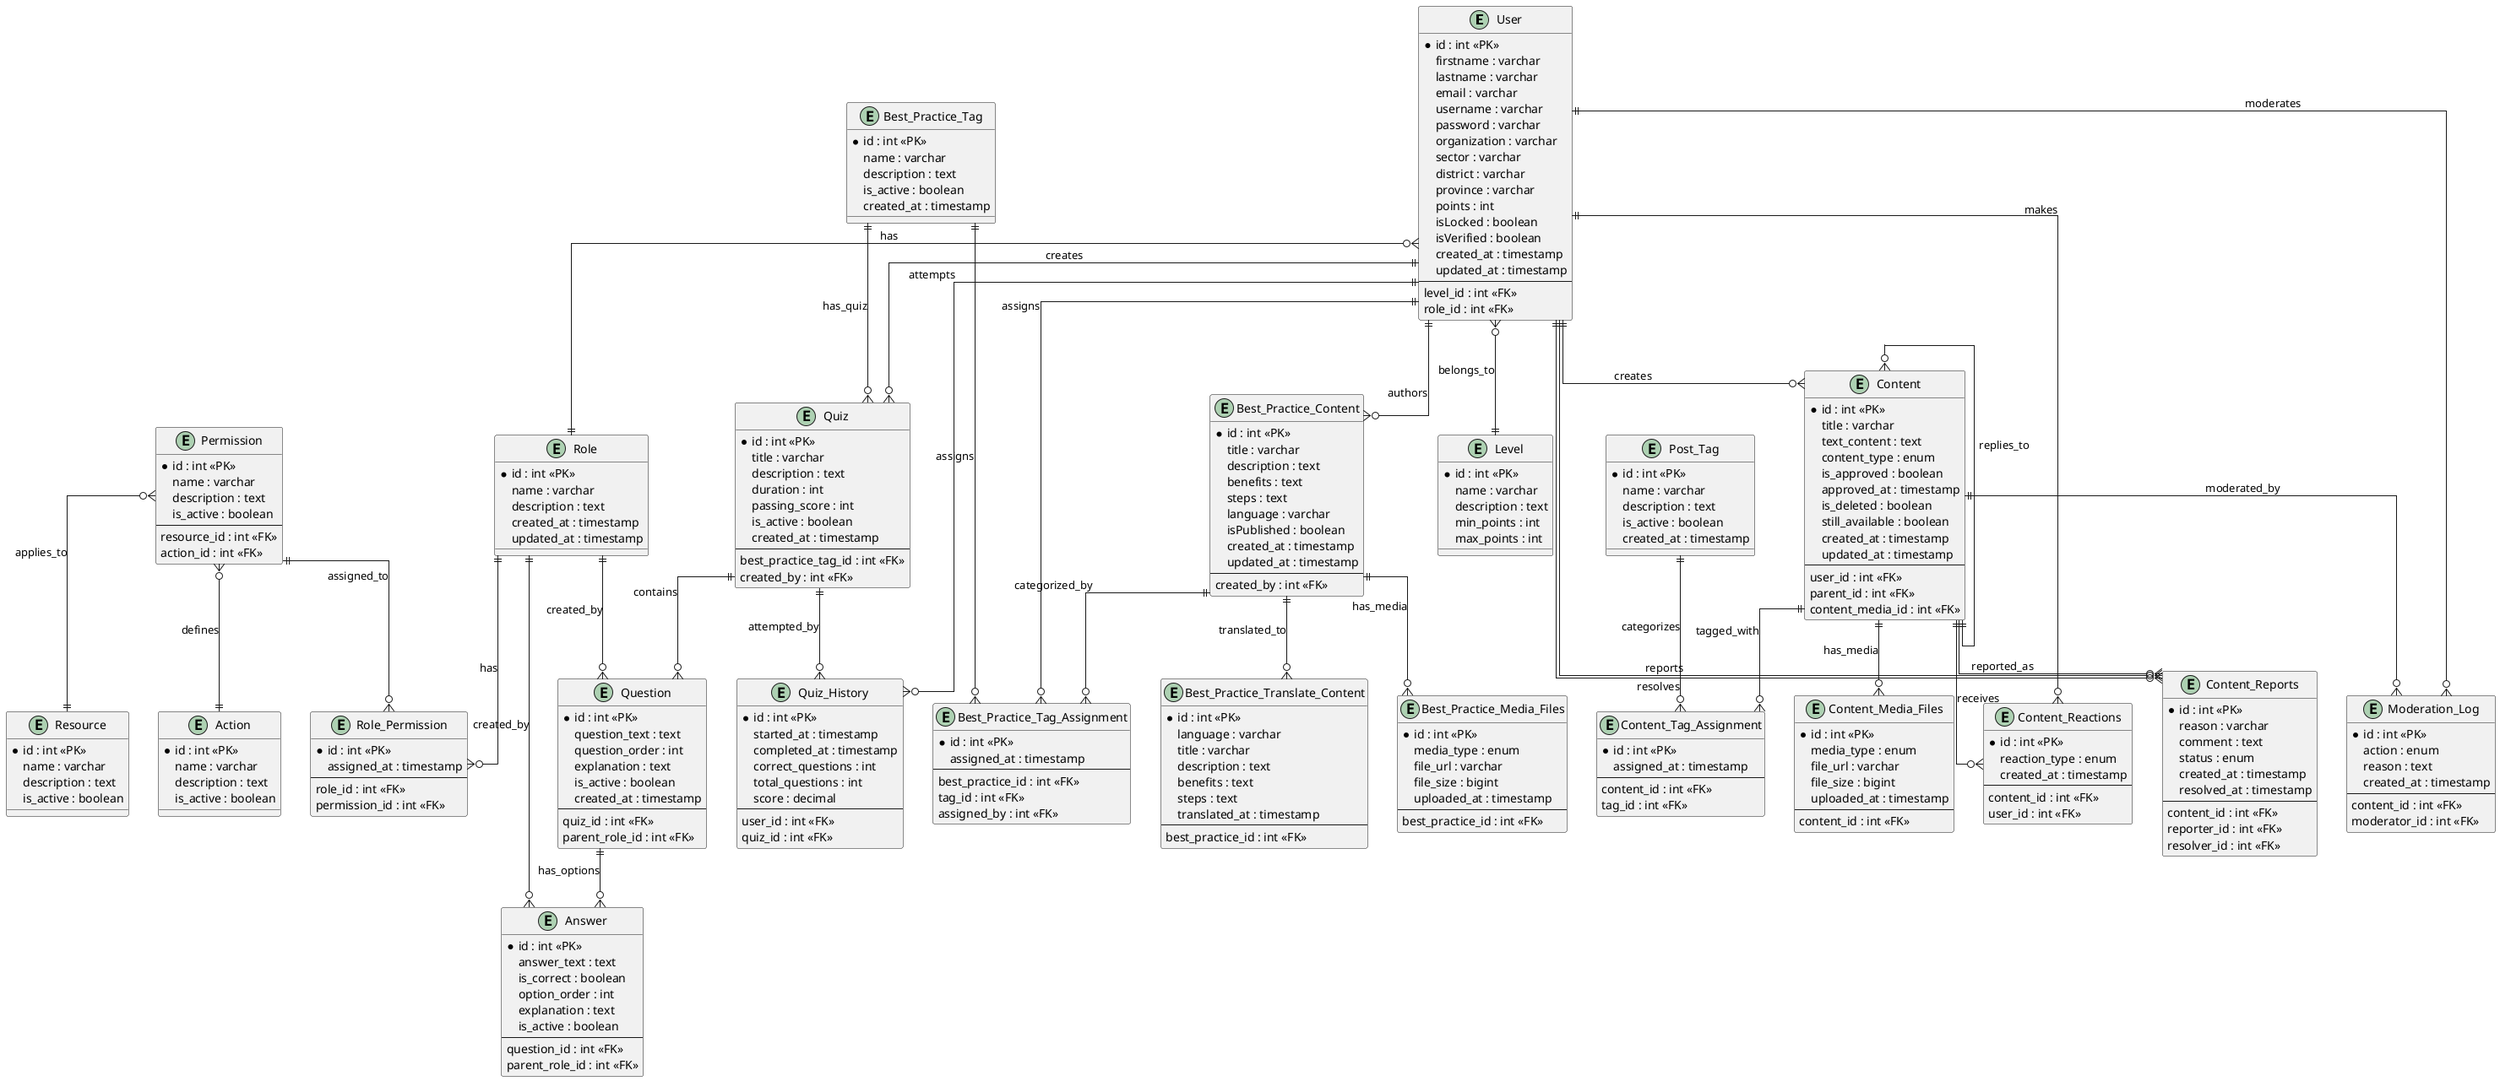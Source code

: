 @startuml
' General settings for cleaner diagrams
skinparam handwritten false
skinparam monochrome false
skinparam shadowing false
skinparam linetype ortho

' Core User Management Entities
entity "User" {
  *id : int <<PK>>
  firstname : varchar
  lastname : varchar
  email : varchar
  username : varchar
  password : varchar
  organization : varchar
  sector : varchar
  district : varchar
  province : varchar
  points : int
  isLocked : boolean
  isVerified : boolean
  created_at : timestamp
  updated_at : timestamp
  --
  level_id : int <<FK>>
  role_id : int <<FK>>
}

entity "Role" {
  *id : int <<PK>>
  name : varchar
  description : text
  created_at : timestamp
  updated_at : timestamp
}

entity "Permission" {
  *id : int <<PK>>
  name : varchar
  description : text
  is_active : boolean
  --
  resource_id : int <<FK>>
  action_id : int <<FK>>
}

entity "Role_Permission" {
  *id : int <<PK>>
  assigned_at : timestamp
  --
  role_id : int <<FK>>
  permission_id : int <<FK>>
}

entity "Resource" {
  *id : int <<PK>>
  name : varchar
  description : text
  is_active : boolean
}

entity "Action" {
  *id : int <<PK>>
  name : varchar
  description : text
  is_active : boolean
}

entity "Level" {
  *id : int <<PK>>
  name : varchar
  description : text
  min_points : int
  max_points : int
}

' Content Management Entities
entity "Content" {
  *id : int <<PK>>
  title : varchar
  text_content : text
  content_type : enum
  is_approved : boolean
  approved_at : timestamp
  is_deleted : boolean
  still_available : boolean
  created_at : timestamp
  updated_at : timestamp
  --
  user_id : int <<FK>>
  parent_id : int <<FK>>
  content_media_id : int <<FK>>
}

entity "Content_Media_Files" {
  *id : int <<PK>>
  media_type : enum
  file_url : varchar
  file_size : bigint
  uploaded_at : timestamp
  --
  content_id : int <<FK>>
}

entity "Post_Tag" {
  *id : int <<PK>>
  name : varchar
  description : text
  is_active : boolean
  created_at : timestamp
}

entity "Content_Tag_Assignment" {
  *id : int <<PK>>
  assigned_at : timestamp
  --
  content_id : int <<FK>>
  tag_id : int <<FK>>
}

entity "Content_Reactions" {
  *id : int <<PK>>
  reaction_type : enum
  created_at : timestamp
  --
  content_id : int <<FK>>
  user_id : int <<FK>>
}

entity "Content_Reports" {
  *id : int <<PK>>
  reason : varchar
  comment : text
  status : enum
  created_at : timestamp
  resolved_at : timestamp
  --
  content_id : int <<FK>>
  reporter_id : int <<FK>>
  resolver_id : int <<FK>>
}

entity "Moderation_Log" {
  *id : int <<PK>>
  action : enum
  reason : text
  created_at : timestamp
  --
  content_id : int <<FK>>
  moderator_id : int <<FK>>
}

' Best Practices Entities
entity "Best_Practice_Content" {
  *id : int <<PK>>
  title : varchar
  description : text
  benefits : text
  steps : text
  language : varchar
  isPublished : boolean
  created_at : timestamp
  updated_at : timestamp
  --
  created_by : int <<FK>>
}

entity "Best_Practice_Translate_Content" {
  *id : int <<PK>>
  language : varchar
  title : varchar
  description : text
  benefits : text
  steps : text
  translated_at : timestamp
  --
  best_practice_id : int <<FK>>
}

entity "Best_Practice_Tag" {
  *id : int <<PK>>
  name : varchar
  description : text
  is_active : boolean
  created_at : timestamp
}

entity "Best_Practice_Tag_Assignment" {
  *id : int <<PK>>
  assigned_at : timestamp
  --
  best_practice_id : int <<FK>>
  tag_id : int <<FK>>
  assigned_by : int <<FK>>
}

entity "Best_Practice_Media_Files" {
  *id : int <<PK>>
  media_type : enum
  file_url : varchar
  file_size : bigint
  uploaded_at : timestamp
  --
  best_practice_id : int <<FK>>
}

' Quiz Entities
entity "Quiz" {
  *id : int <<PK>>
  title : varchar
  description : text
  duration : int
  passing_score : int
  is_active : boolean
  created_at : timestamp
  --
  best_practice_tag_id : int <<FK>>
  created_by : int <<FK>>
}

entity "Question" {
  *id : int <<PK>>
  question_text : text
  question_order : int
  explanation : text
  is_active : boolean
  created_at : timestamp
  --
  quiz_id : int <<FK>>
  parent_role_id : int <<FK>>
}

entity "Answer" {
  *id : int <<PK>>
  answer_text : text
  is_correct : boolean
  option_order : int
  explanation : text
  is_active : boolean
  --
  question_id : int <<FK>>
  parent_role_id : int <<FK>>
}

entity "Quiz_History" {
  *id : int <<PK>>
  started_at : timestamp
  completed_at : timestamp
  correct_questions : int
  total_questions : int
  score : decimal
  --
  user_id : int <<FK>>
  quiz_id : int <<FK>>
}

' Relationships - User Management
User }o--|| Role : has
User }o--|| Level : belongs_to
Role ||--o{ Role_Permission : has
Permission ||--o{ Role_Permission : assigned_to
Permission }o--|| Resource : applies_to
Permission }o--|| Action : defines
User ||--o{ Content : creates
User ||--o{ Best_Practice_Content : authors

' Relationships - Content Management
Content }o--|| Content : replies_to
Content ||--o{ Content_Media_Files : has_media
Content ||--o{ Content_Tag_Assignment : tagged_with
Post_Tag ||--o{ Content_Tag_Assignment : categorizes
Content ||--o{ Content_Reactions : receives
User ||--o{ Content_Reactions : makes
Content ||--o{ Content_Reports : reported_as
User ||--o{ Content_Reports : reports
User ||--o{ Content_Reports : resolves
Content ||--o{ Moderation_Log : moderated_by
User ||--o{ Moderation_Log : moderates

' Relationships - Best Practices
Best_Practice_Content ||--o{ Best_Practice_Translate_Content : translated_to
Best_Practice_Content ||--o{ Best_Practice_Tag_Assignment : categorized_by
Best_Practice_Tag ||--o{ Best_Practice_Tag_Assignment : assigns
User ||--o{ Best_Practice_Tag_Assignment : assigns
Best_Practice_Content ||--o{ Best_Practice_Media_Files : has_media

' Relationships - Quiz System
Best_Practice_Tag ||--o{ Quiz : has_quiz
User ||--o{ Quiz : creates
Quiz ||--o{ Question : contains
Question ||--o{ Answer : has_options
Role ||--o{ Question : created_by
Role ||--o{ Answer : created_by
User ||--o{ Quiz_History : attempts
Quiz ||--o{ Quiz_History : attempted_by

@enduml